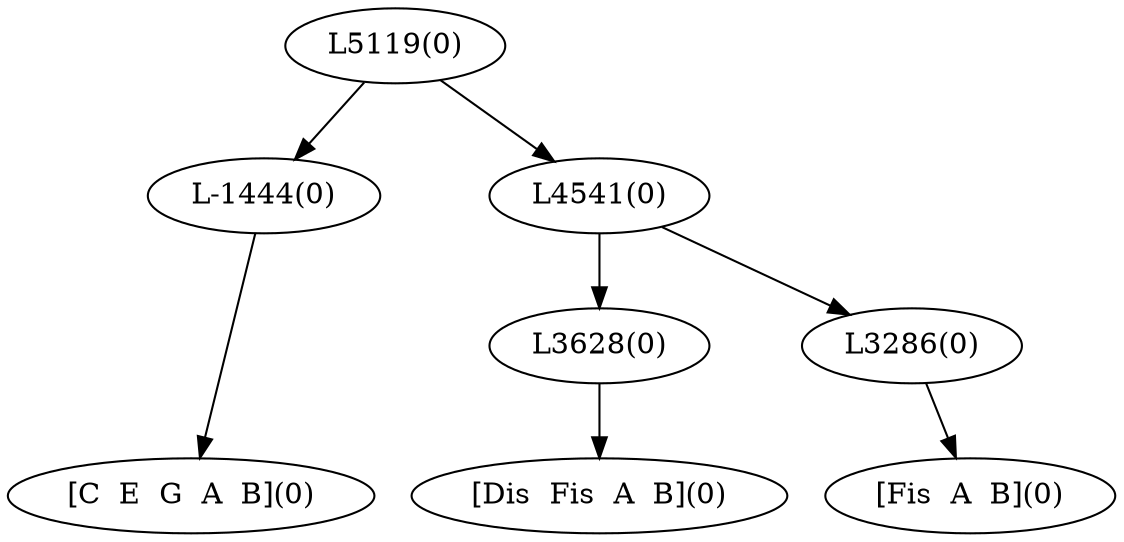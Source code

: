 digraph sample{
"L-1444(0)"->"[C  E  G  A  B](0)"
"L3628(0)"->"[Dis  Fis  A  B](0)"
"L3286(0)"->"[Fis  A  B](0)"
"L4541(0)"->"L3628(0)"
"L4541(0)"->"L3286(0)"
"L5119(0)"->"L-1444(0)"
"L5119(0)"->"L4541(0)"
{rank = min; "L5119(0)"}
{rank = same; "L-1444(0)"; "L4541(0)";}
{rank = same; "L3628(0)"; "L3286(0)";}
{rank = max; "[C  E  G  A  B](0)"; "[Dis  Fis  A  B](0)"; "[Fis  A  B](0)";}
}